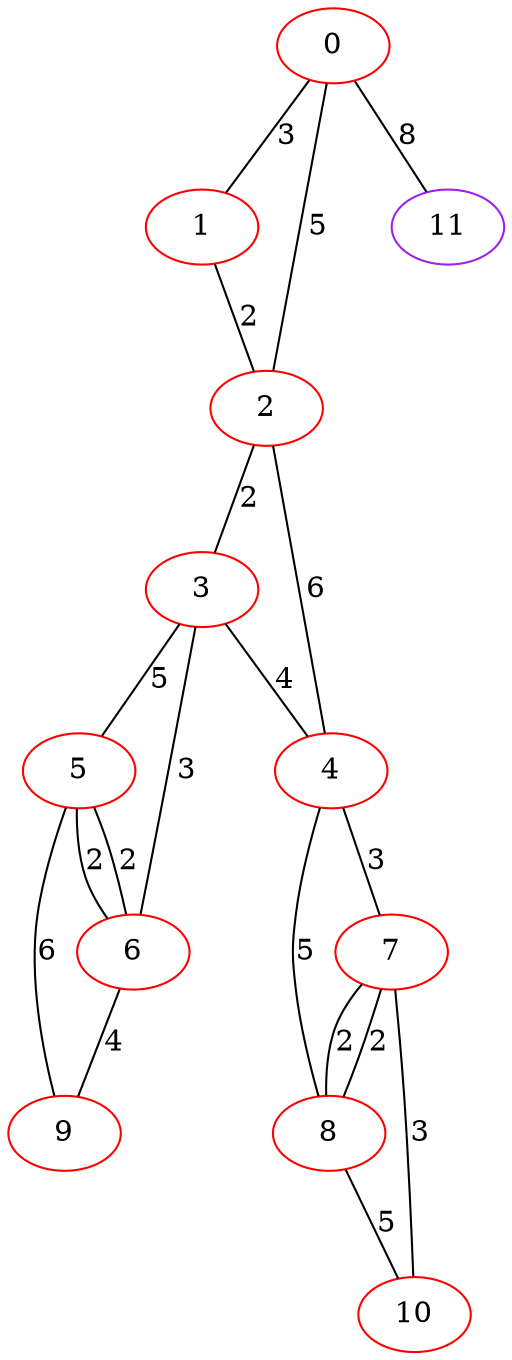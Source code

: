 graph "" {
0 [color=red, weight=1];
1 [color=red, weight=1];
2 [color=red, weight=1];
3 [color=red, weight=1];
4 [color=red, weight=1];
5 [color=red, weight=1];
6 [color=red, weight=1];
7 [color=red, weight=1];
8 [color=red, weight=1];
9 [color=red, weight=1];
10 [color=red, weight=1];
11 [color=purple, weight=4];
0 -- 1  [key=0, label=3];
0 -- 2  [key=0, label=5];
0 -- 11  [key=0, label=8];
1 -- 2  [key=0, label=2];
2 -- 3  [key=0, label=2];
2 -- 4  [key=0, label=6];
3 -- 4  [key=0, label=4];
3 -- 5  [key=0, label=5];
3 -- 6  [key=0, label=3];
4 -- 8  [key=0, label=5];
4 -- 7  [key=0, label=3];
5 -- 9  [key=0, label=6];
5 -- 6  [key=0, label=2];
5 -- 6  [key=1, label=2];
6 -- 9  [key=0, label=4];
7 -- 8  [key=0, label=2];
7 -- 8  [key=1, label=2];
7 -- 10  [key=0, label=3];
8 -- 10  [key=0, label=5];
}
